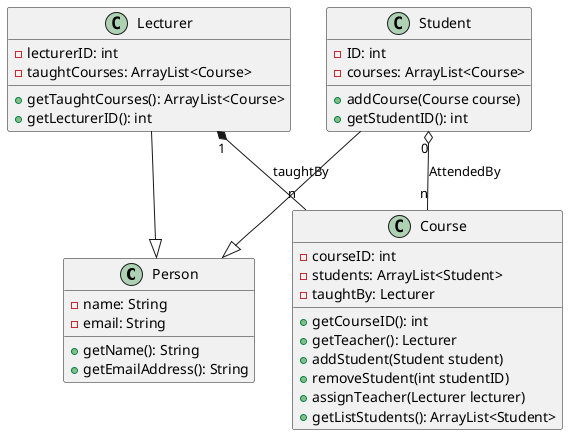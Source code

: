 @startuml

class Person{
    -name: String
    -email: String
    +getName(): String 
    +getEmailAddress(): String 
}

class Lecturer{
    -lecturerID: int 
    -taughtCourses: ArrayList<Course>
    +getTaughtCourses(): ArrayList<Course>
    +getLecturerID(): int 
}

class Course{
    -courseID: int 
    -students: ArrayList<Student>
    -taughtBy: Lecturer

    +getCourseID(): int 
    +getTeacher(): Lecturer
    +addStudent(Student student)
    +removeStudent(int studentID)
    +assignTeacher(Lecturer lecturer)
    +getListStudents(): ArrayList<Student>
   
    
}

class Student{
    -ID: int 
    -courses: ArrayList<Course>
    +addCourse(Course course)
    +getStudentID(): int 
    
}


Lecturer "1" *-- "n" Course : taughtBy
Student "0" o-- "n"  Course : AttendedBy
Lecturer --|> Person
Student --|> Person 


@enduml